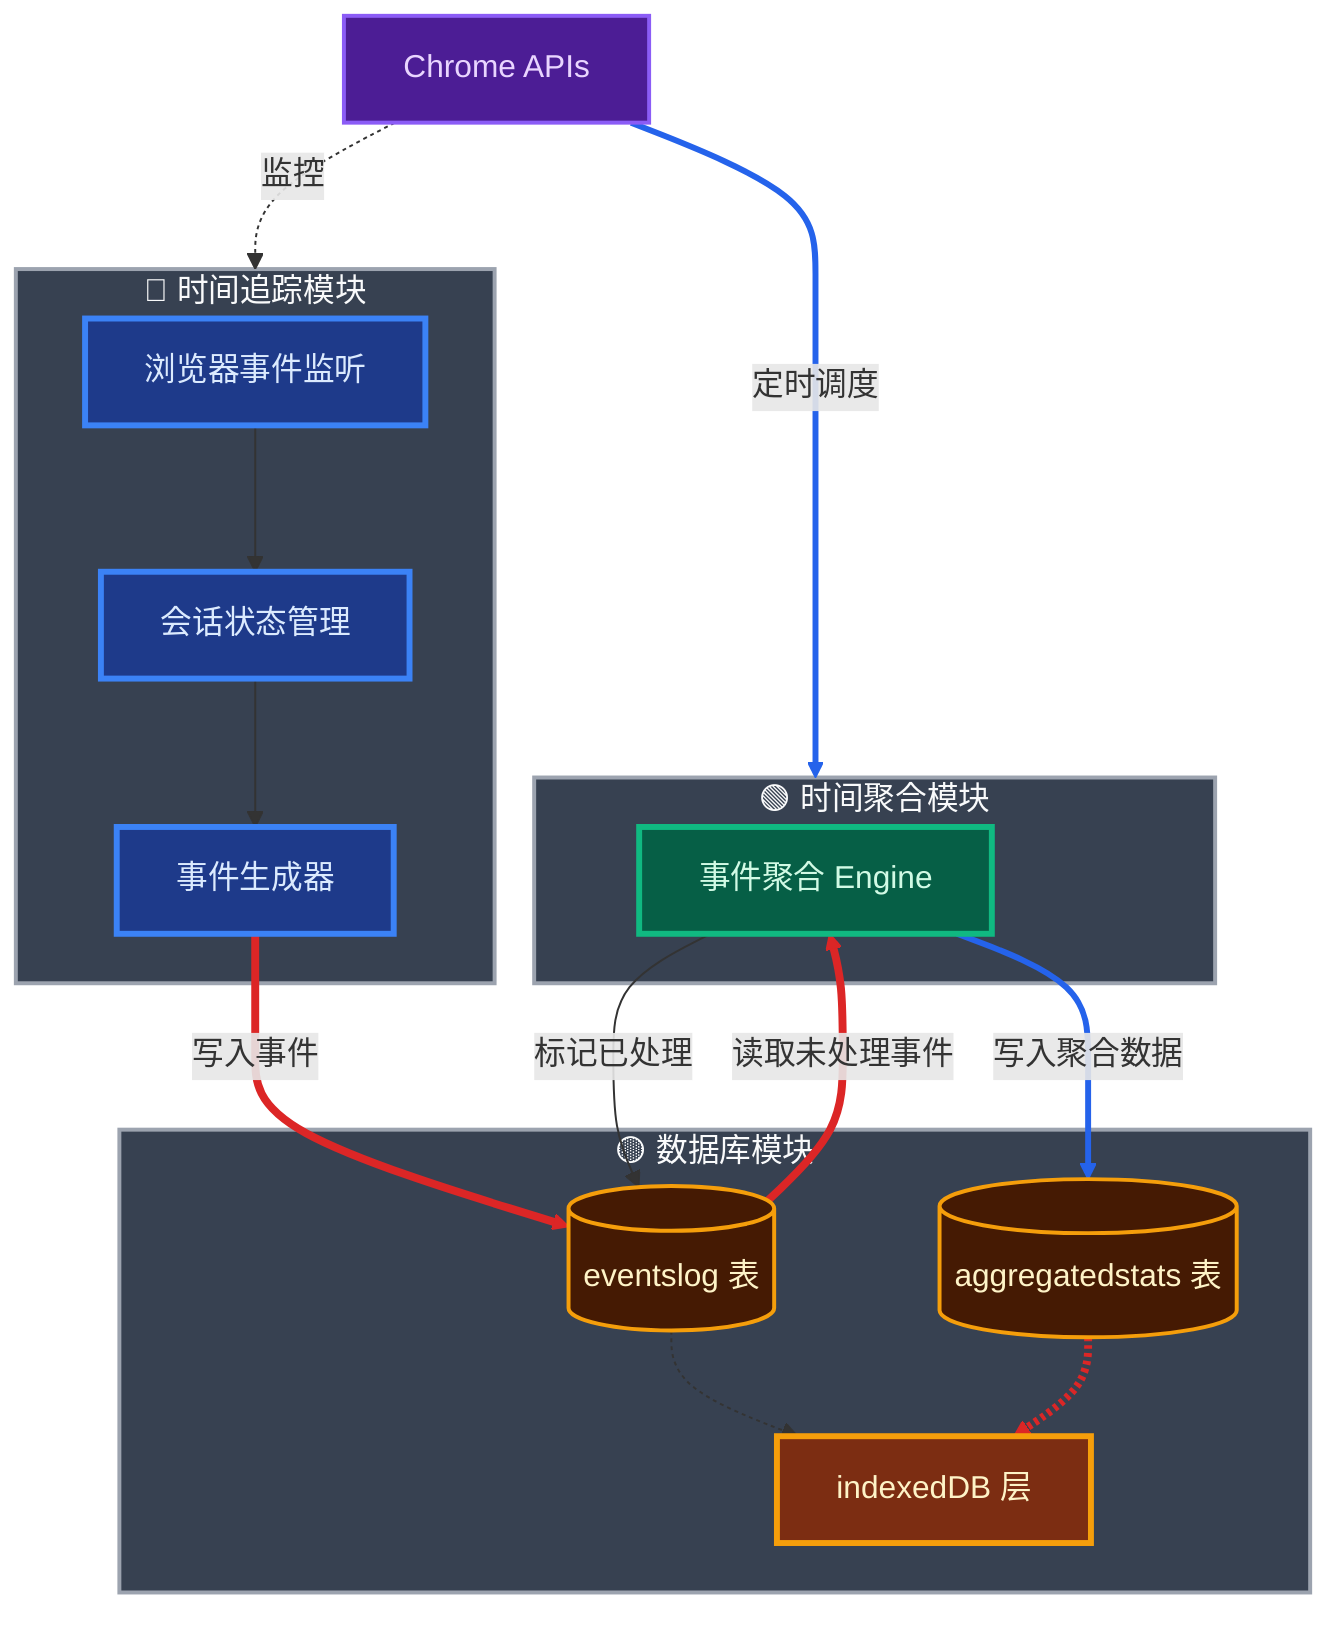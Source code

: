 graph TB
    %% 顶部：外部调度层
    J[Chrome APIs]
    
    %% 中间层：处理模块（左右分布）  
    subgraph TTM["🔵 时间追踪模块"]
        A[浏览器事件监听]
        B[会话状态管理] 
        C[事件生成器]
        
        A --> B --> C
    end
    
    subgraph TAM["🟢 时间聚合模块"]
        D[事件聚合 Engine]
    end
    
    %% 底部：数据存储层
    subgraph DBM["🟡 数据库模块"]
        G[(eventslog 表)]
        H[(aggregatedstats 表)]
        I[indexedDB 层]
        
        G -.-> I
        H -.-> I
    end
    
    %% 🔴 核心数据流 - 红色粗线（最重要）
    C ==>|写入事件| G
    G ==>|读取未处理事件| D  
    D ==>|写入聚合数据| H
    
    %% 🔵 控制与反馈流 - 蓝色（重要）
    J -->|定时调度| TAM
    D -->|标记已处理| G
    
    %% ⚪ 次要连接 - 默认灰色（一般重要性）
    J -.->|监控| TTM
    
    %% 样式定义
    classDef timeTracking fill:#1e3a8a,stroke:#3b82f6,stroke-width:3px,color:#dbeafe
    classDef timeAggregation fill:#065f46,stroke:#10b981,stroke-width:3px,color:#d1fae5  
    classDef database fill:#7c2d12,stroke:#f59e0b,stroke-width:3px,color:#fef3c7
    classDef table fill:#451a03,stroke:#f59e0b,stroke-width:2px,color:#fef3c7
    classDef external fill:#4c1d95,stroke:#8b5cf6,stroke-width:2px,color:#e9d5ff
    classDef module fill:#374151,stroke:#9ca3af,stroke-width:2px,color:#f9fafb
    
    %% 箭头样式定义
    linkStyle 3 stroke:#dc2626,stroke-width:4px
    linkStyle 4 stroke:#dc2626,stroke-width:4px  
    linkStyle 5 stroke:#dc2626,stroke-width:4px
    linkStyle 6 stroke:#2563eb,stroke-width:3px
    linkStyle 7 stroke:#2563eb,stroke-width:3px
    
    class A,B,C timeTracking
    class D timeAggregation
    class G,H table
    class I database
    class J external
    class TTM,TAM,DBM module